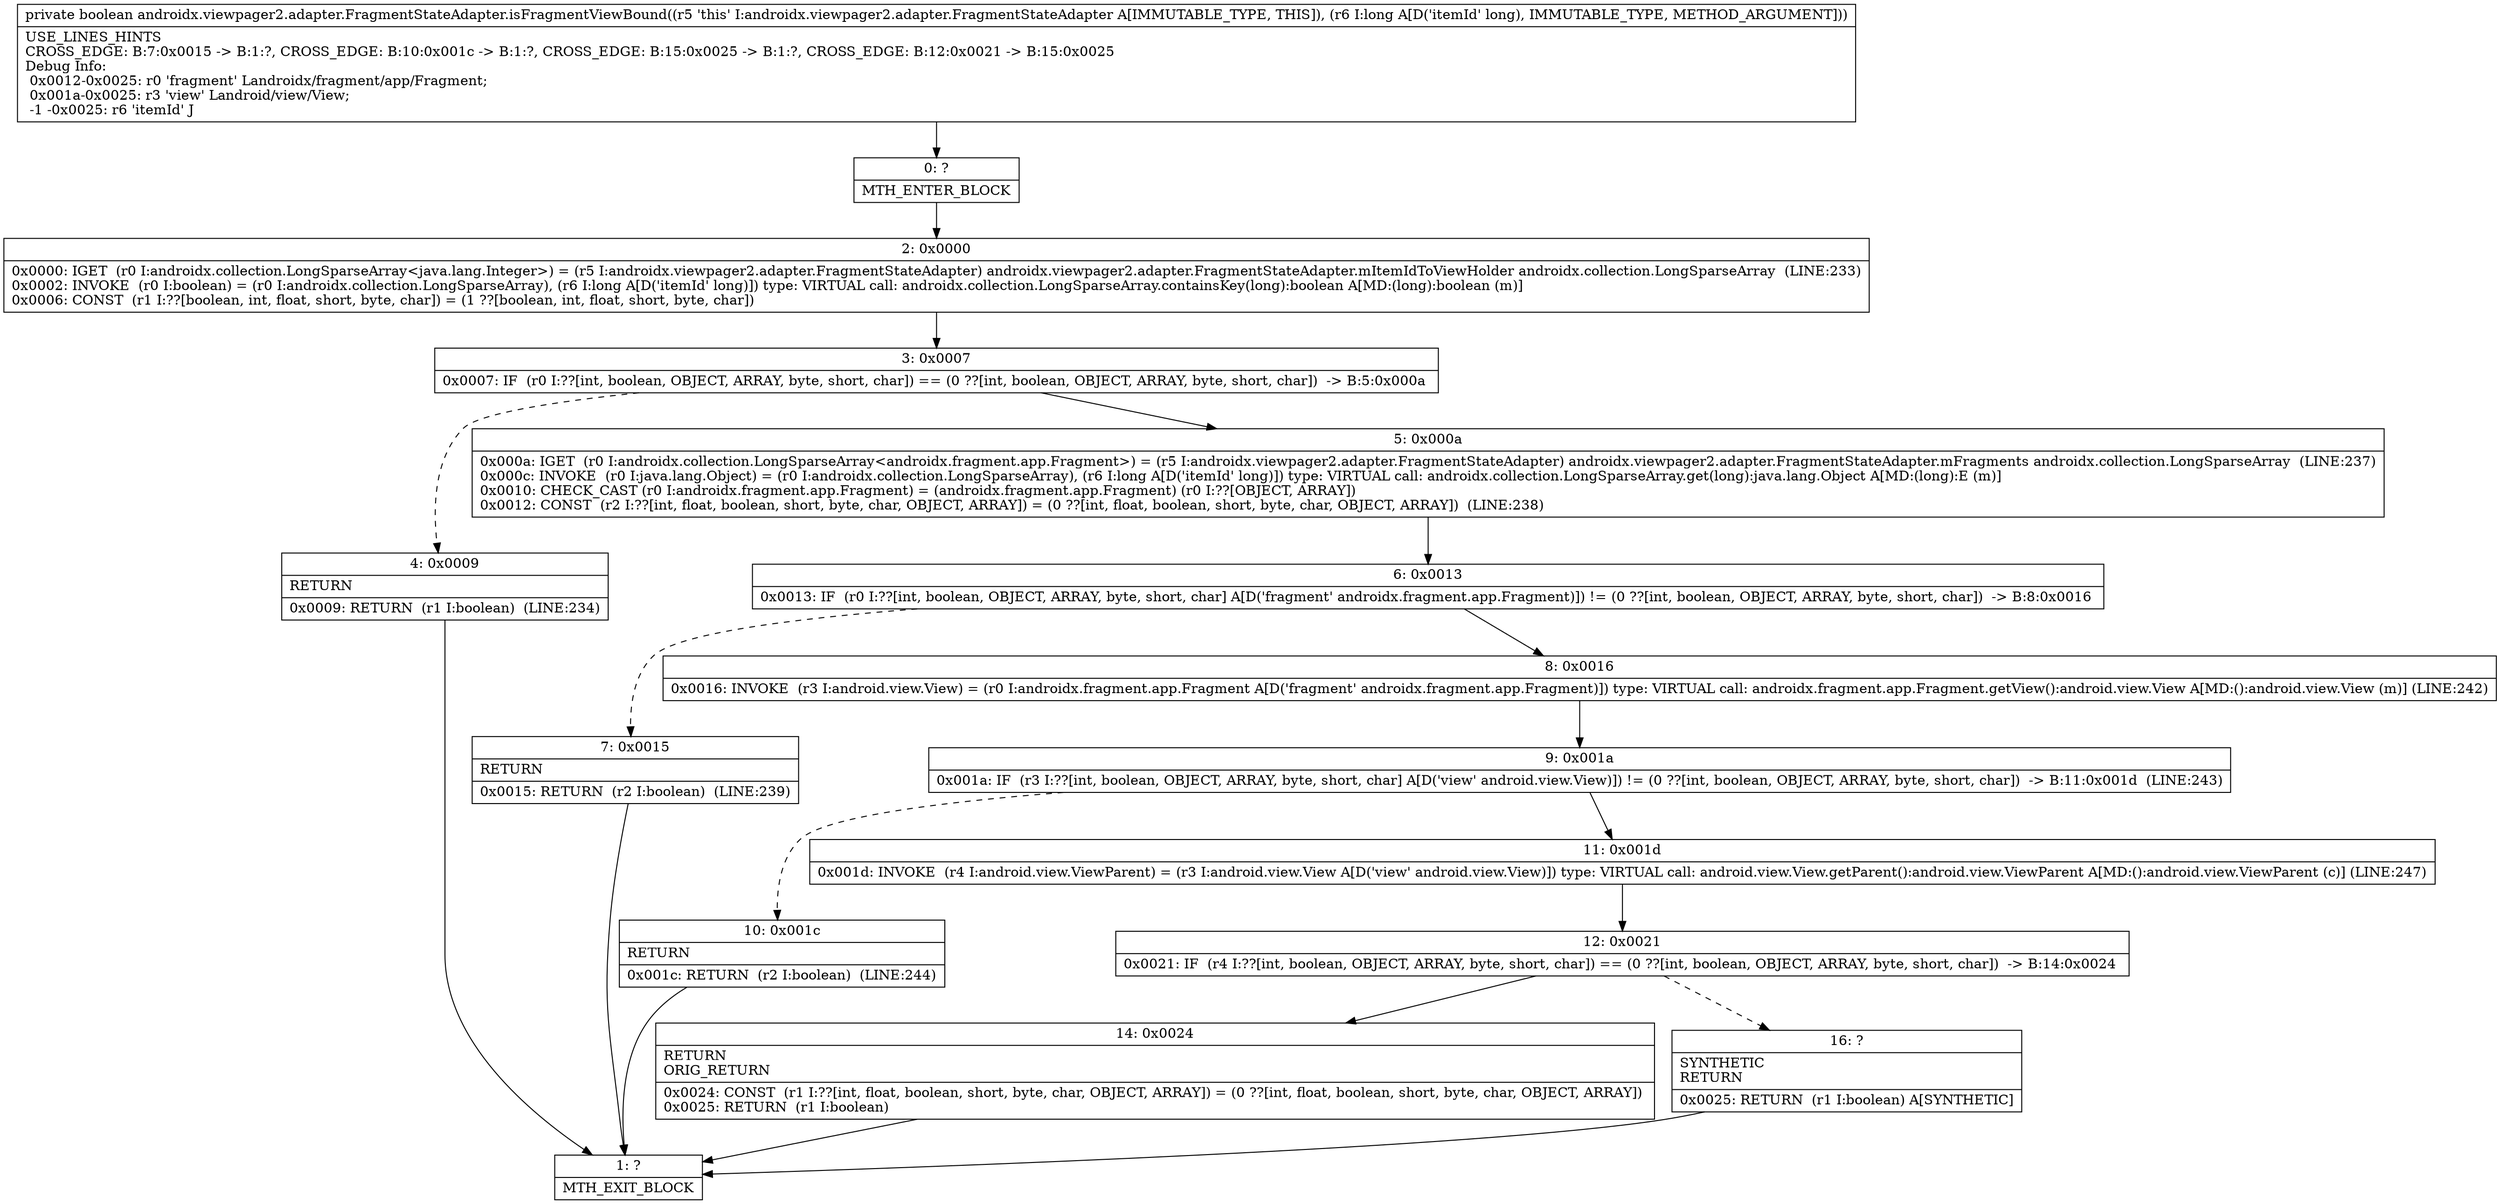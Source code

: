 digraph "CFG forandroidx.viewpager2.adapter.FragmentStateAdapter.isFragmentViewBound(J)Z" {
Node_0 [shape=record,label="{0\:\ ?|MTH_ENTER_BLOCK\l}"];
Node_2 [shape=record,label="{2\:\ 0x0000|0x0000: IGET  (r0 I:androidx.collection.LongSparseArray\<java.lang.Integer\>) = (r5 I:androidx.viewpager2.adapter.FragmentStateAdapter) androidx.viewpager2.adapter.FragmentStateAdapter.mItemIdToViewHolder androidx.collection.LongSparseArray  (LINE:233)\l0x0002: INVOKE  (r0 I:boolean) = (r0 I:androidx.collection.LongSparseArray), (r6 I:long A[D('itemId' long)]) type: VIRTUAL call: androidx.collection.LongSparseArray.containsKey(long):boolean A[MD:(long):boolean (m)]\l0x0006: CONST  (r1 I:??[boolean, int, float, short, byte, char]) = (1 ??[boolean, int, float, short, byte, char]) \l}"];
Node_3 [shape=record,label="{3\:\ 0x0007|0x0007: IF  (r0 I:??[int, boolean, OBJECT, ARRAY, byte, short, char]) == (0 ??[int, boolean, OBJECT, ARRAY, byte, short, char])  \-\> B:5:0x000a \l}"];
Node_4 [shape=record,label="{4\:\ 0x0009|RETURN\l|0x0009: RETURN  (r1 I:boolean)  (LINE:234)\l}"];
Node_1 [shape=record,label="{1\:\ ?|MTH_EXIT_BLOCK\l}"];
Node_5 [shape=record,label="{5\:\ 0x000a|0x000a: IGET  (r0 I:androidx.collection.LongSparseArray\<androidx.fragment.app.Fragment\>) = (r5 I:androidx.viewpager2.adapter.FragmentStateAdapter) androidx.viewpager2.adapter.FragmentStateAdapter.mFragments androidx.collection.LongSparseArray  (LINE:237)\l0x000c: INVOKE  (r0 I:java.lang.Object) = (r0 I:androidx.collection.LongSparseArray), (r6 I:long A[D('itemId' long)]) type: VIRTUAL call: androidx.collection.LongSparseArray.get(long):java.lang.Object A[MD:(long):E (m)]\l0x0010: CHECK_CAST (r0 I:androidx.fragment.app.Fragment) = (androidx.fragment.app.Fragment) (r0 I:??[OBJECT, ARRAY]) \l0x0012: CONST  (r2 I:??[int, float, boolean, short, byte, char, OBJECT, ARRAY]) = (0 ??[int, float, boolean, short, byte, char, OBJECT, ARRAY])  (LINE:238)\l}"];
Node_6 [shape=record,label="{6\:\ 0x0013|0x0013: IF  (r0 I:??[int, boolean, OBJECT, ARRAY, byte, short, char] A[D('fragment' androidx.fragment.app.Fragment)]) != (0 ??[int, boolean, OBJECT, ARRAY, byte, short, char])  \-\> B:8:0x0016 \l}"];
Node_7 [shape=record,label="{7\:\ 0x0015|RETURN\l|0x0015: RETURN  (r2 I:boolean)  (LINE:239)\l}"];
Node_8 [shape=record,label="{8\:\ 0x0016|0x0016: INVOKE  (r3 I:android.view.View) = (r0 I:androidx.fragment.app.Fragment A[D('fragment' androidx.fragment.app.Fragment)]) type: VIRTUAL call: androidx.fragment.app.Fragment.getView():android.view.View A[MD:():android.view.View (m)] (LINE:242)\l}"];
Node_9 [shape=record,label="{9\:\ 0x001a|0x001a: IF  (r3 I:??[int, boolean, OBJECT, ARRAY, byte, short, char] A[D('view' android.view.View)]) != (0 ??[int, boolean, OBJECT, ARRAY, byte, short, char])  \-\> B:11:0x001d  (LINE:243)\l}"];
Node_10 [shape=record,label="{10\:\ 0x001c|RETURN\l|0x001c: RETURN  (r2 I:boolean)  (LINE:244)\l}"];
Node_11 [shape=record,label="{11\:\ 0x001d|0x001d: INVOKE  (r4 I:android.view.ViewParent) = (r3 I:android.view.View A[D('view' android.view.View)]) type: VIRTUAL call: android.view.View.getParent():android.view.ViewParent A[MD:():android.view.ViewParent (c)] (LINE:247)\l}"];
Node_12 [shape=record,label="{12\:\ 0x0021|0x0021: IF  (r4 I:??[int, boolean, OBJECT, ARRAY, byte, short, char]) == (0 ??[int, boolean, OBJECT, ARRAY, byte, short, char])  \-\> B:14:0x0024 \l}"];
Node_14 [shape=record,label="{14\:\ 0x0024|RETURN\lORIG_RETURN\l|0x0024: CONST  (r1 I:??[int, float, boolean, short, byte, char, OBJECT, ARRAY]) = (0 ??[int, float, boolean, short, byte, char, OBJECT, ARRAY]) \l0x0025: RETURN  (r1 I:boolean) \l}"];
Node_16 [shape=record,label="{16\:\ ?|SYNTHETIC\lRETURN\l|0x0025: RETURN  (r1 I:boolean) A[SYNTHETIC]\l}"];
MethodNode[shape=record,label="{private boolean androidx.viewpager2.adapter.FragmentStateAdapter.isFragmentViewBound((r5 'this' I:androidx.viewpager2.adapter.FragmentStateAdapter A[IMMUTABLE_TYPE, THIS]), (r6 I:long A[D('itemId' long), IMMUTABLE_TYPE, METHOD_ARGUMENT]))  | USE_LINES_HINTS\lCROSS_EDGE: B:7:0x0015 \-\> B:1:?, CROSS_EDGE: B:10:0x001c \-\> B:1:?, CROSS_EDGE: B:15:0x0025 \-\> B:1:?, CROSS_EDGE: B:12:0x0021 \-\> B:15:0x0025\lDebug Info:\l  0x0012\-0x0025: r0 'fragment' Landroidx\/fragment\/app\/Fragment;\l  0x001a\-0x0025: r3 'view' Landroid\/view\/View;\l  \-1 \-0x0025: r6 'itemId' J\l}"];
MethodNode -> Node_0;Node_0 -> Node_2;
Node_2 -> Node_3;
Node_3 -> Node_4[style=dashed];
Node_3 -> Node_5;
Node_4 -> Node_1;
Node_5 -> Node_6;
Node_6 -> Node_7[style=dashed];
Node_6 -> Node_8;
Node_7 -> Node_1;
Node_8 -> Node_9;
Node_9 -> Node_10[style=dashed];
Node_9 -> Node_11;
Node_10 -> Node_1;
Node_11 -> Node_12;
Node_12 -> Node_14;
Node_12 -> Node_16[style=dashed];
Node_14 -> Node_1;
Node_16 -> Node_1;
}

